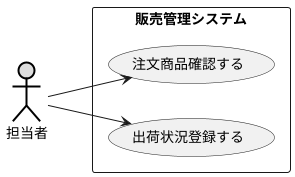 @startuml ユースケース図
left to right direction
actor 担当者 #DDDDDD;line:black;line.bold;
rectangle 販売管理システム{
    usecase 注文商品確認する as confirm
    usecase 出荷状況登録する as register
}
担当者 --> confirm
担当者 --> register

@enduml